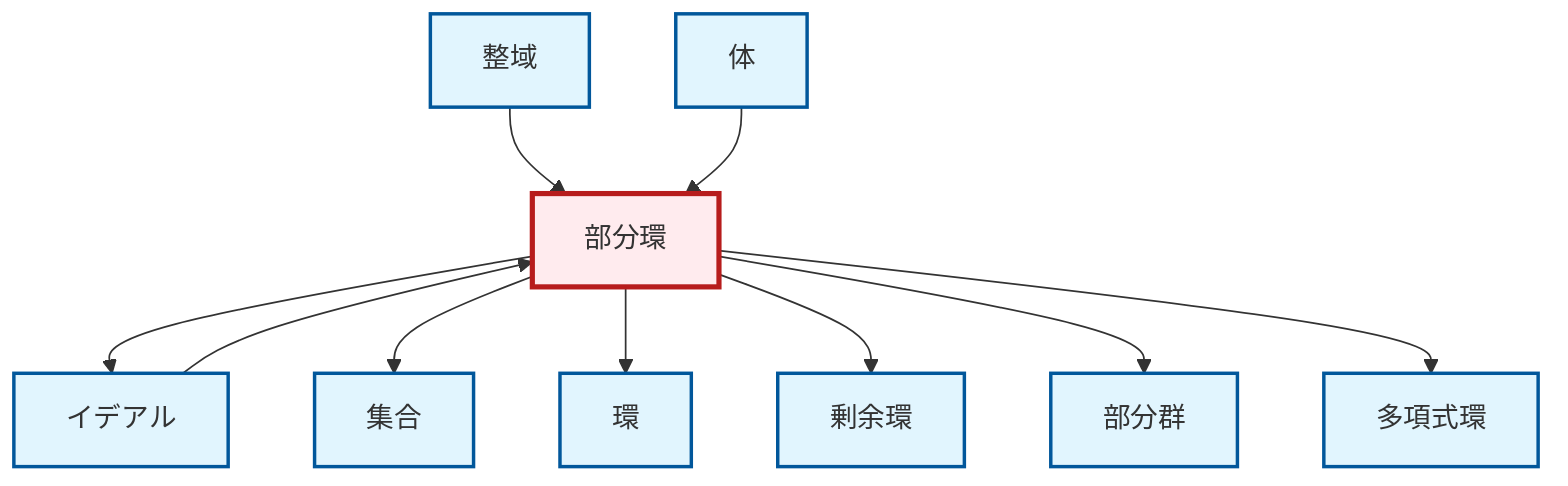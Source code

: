 graph TD
    classDef definition fill:#e1f5fe,stroke:#01579b,stroke-width:2px
    classDef theorem fill:#f3e5f5,stroke:#4a148c,stroke-width:2px
    classDef axiom fill:#fff3e0,stroke:#e65100,stroke-width:2px
    classDef example fill:#e8f5e9,stroke:#1b5e20,stroke-width:2px
    classDef current fill:#ffebee,stroke:#b71c1c,stroke-width:3px
    def-field["体"]:::definition
    def-quotient-ring["剰余環"]:::definition
    def-subring["部分環"]:::definition
    def-set["集合"]:::definition
    def-polynomial-ring["多項式環"]:::definition
    def-subgroup["部分群"]:::definition
    def-integral-domain["整域"]:::definition
    def-ideal["イデアル"]:::definition
    def-ring["環"]:::definition
    def-subring --> def-ideal
    def-subring --> def-set
    def-subring --> def-ring
    def-ideal --> def-subring
    def-subring --> def-quotient-ring
    def-subring --> def-subgroup
    def-integral-domain --> def-subring
    def-subring --> def-polynomial-ring
    def-field --> def-subring
    class def-subring current